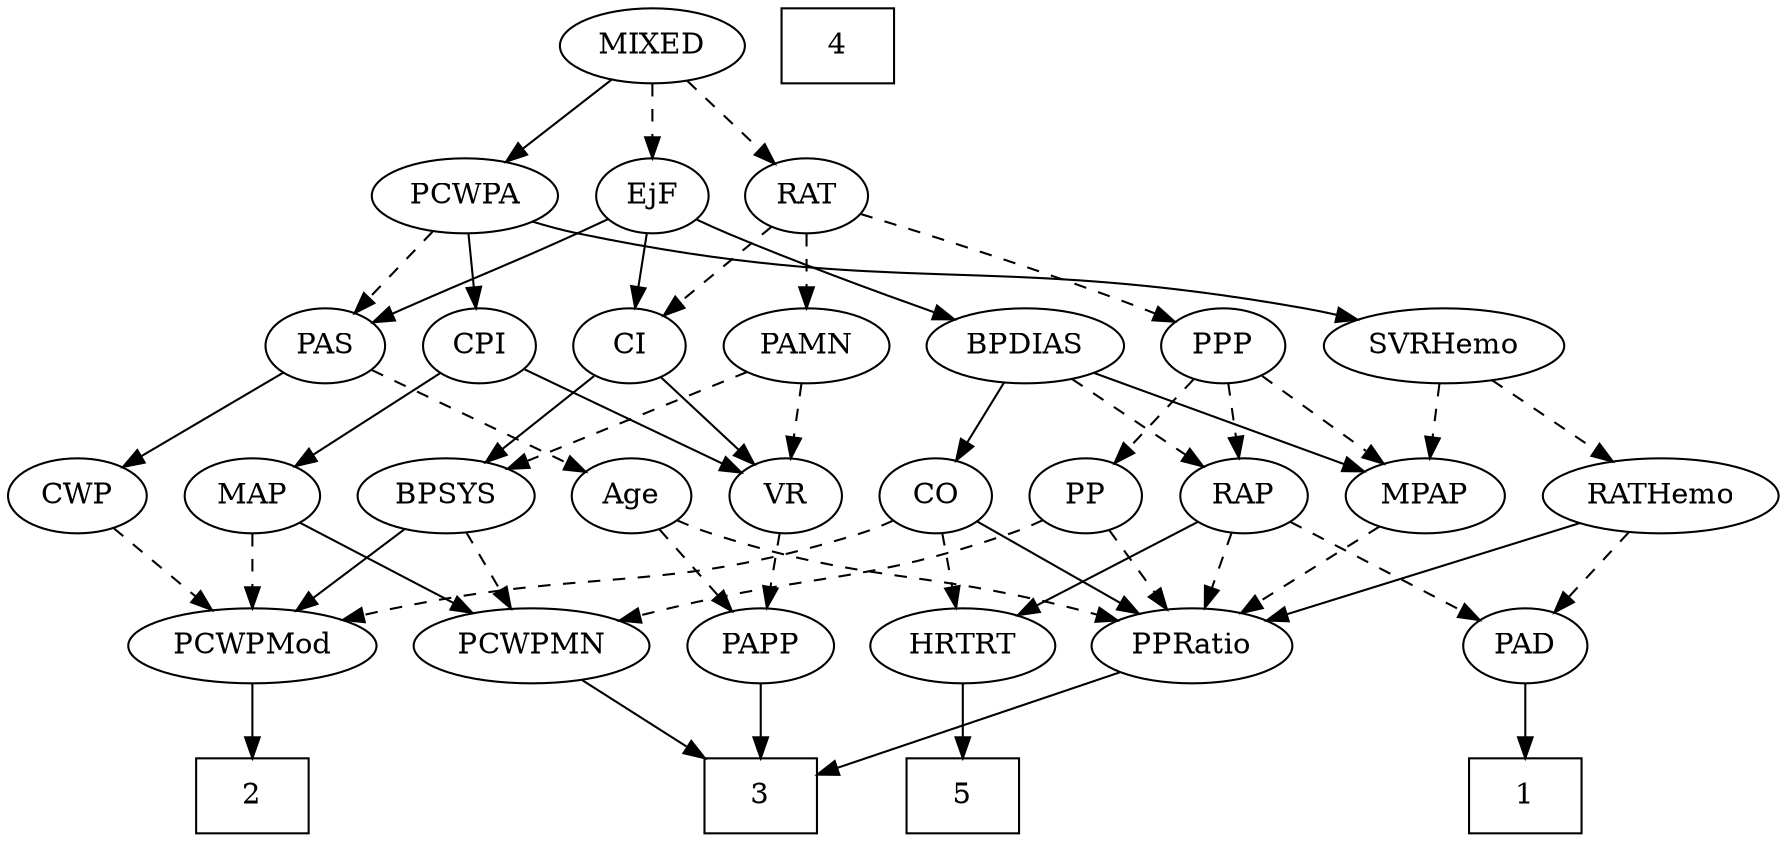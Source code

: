 strict digraph {
	graph [bb="0,0,800.95,396"];
	node [label="\N"];
	1	[height=0.5,
		pos="49.948,18",
		shape=box,
		width=0.75];
	2	[height=0.5,
		pos="462.95,18",
		shape=box,
		width=0.75];
	3	[height=0.5,
		pos="601.95,18",
		shape=box,
		width=0.75];
	4	[height=0.5,
		pos="646.95,378",
		shape=box,
		width=0.75];
	5	[height=0.5,
		pos="178.95,18",
		shape=box,
		width=0.75];
	RAP	[height=0.5,
		pos="27.948,162",
		width=0.77632];
	PAD	[height=0.5,
		pos="49.948,90",
		width=0.79437];
	RAP -> PAD	[pos="e,44.671,107.79 33.273,144.05 35.786,136.06 38.844,126.33 41.651,117.4",
		style=dashed];
	HRTRT	[height=0.5,
		pos="178.95,90",
		width=1.1013];
	RAP -> HRTRT	[pos="e,152.12,103.44 49.904,150.82 74.229,139.55 113.83,121.19 142.76,107.78",
		style=solid];
	PPRatio	[height=0.5,
		pos="296.95,90",
		width=1.1013];
	RAP -> PPRatio	[pos="e,262.94,99.551 49.547,150.14 54.525,147.9 59.855,145.71 64.948,144 135.28,120.38 155.7,124.88 227.95,108 236.06,106.1 244.7,104.03 \
253.01,101.99",
		style=dashed];
	PAS	[height=0.5,
		pos="489.95,234",
		width=0.75];
	CWP	[height=0.5,
		pos="452.95,162",
		width=0.84854];
	PAS -> CWP	[pos="e,461.74,179.63 481.37,216.76 476.95,208.4 471.46,198.02 466.48,188.61",
		style=solid];
	Age	[height=0.5,
		pos="528.95,162",
		width=0.75];
	PAS -> Age	[pos="e,519.95,179.15 498.99,216.76 503.77,208.19 509.73,197.49 515.07,187.9",
		style=dashed];
	PAD -> 1	[pos="e,49.948,36.104 49.948,71.697 49.948,63.983 49.948,54.712 49.948,46.112",
		style=solid];
	PAMN	[height=0.5,
		pos="642.95,234",
		width=1.011];
	BPSYS	[height=0.5,
		pos="611.95,162",
		width=1.0471];
	PAMN -> BPSYS	[pos="e,619.38,179.79 635.44,216.05 631.86,207.97 627.5,198.12 623.51,189.11",
		style=dashed];
	VR	[height=0.5,
		pos="773.95,162",
		width=0.75];
	PAMN -> VR	[pos="e,753.42,173.97 666.67,220.32 688.54,208.64 721.08,191.25 744.58,178.69",
		style=dashed];
	PCWPMod	[height=0.5,
		pos="462.95,90",
		width=1.4443];
	CWP -> PCWPMod	[pos="e,460.48,108.28 455.37,144.05 456.47,136.35 457.8,127.03 459.04,118.36",
		style=dashed];
	PCWPMod -> 2	[pos="e,462.95,36.104 462.95,71.697 462.95,63.983 462.95,54.712 462.95,46.112",
		style=solid];
	PCWPA	[height=0.5,
		pos="648.95,306",
		width=1.1555];
	PCWPA -> PAS	[pos="e,511.21,245.19 620,292.86 594.99,282.29 557.95,266.45 525.95,252 524.15,251.19 522.31,250.35 520.45,249.49",
		style=dashed];
	SVRHemo	[height=0.5,
		pos="394.95,234",
		width=1.3902];
	PCWPA -> SVRHemo	[pos="e,432.35,245.99 617.51,294.1 611.07,291.99 604.31,289.85 597.95,288 534.61,269.56 517.65,269.14 453.95,252 450.12,250.97 446.16,\
249.88 442.18,248.77",
		style=solid];
	CPI	[height=0.5,
		pos="723.95,234",
		width=0.75];
	PCWPA -> CPI	[pos="e,708.88,249.07 665.59,289.46 676.11,279.65 689.84,266.83 701.34,256.1",
		style=solid];
	PCWPMN	[height=0.5,
		pos="601.95,90",
		width=1.3902];
	PCWPMN -> 3	[pos="e,601.95,36.104 601.95,71.697 601.95,63.983 601.95,54.712 601.95,46.112",
		style=solid];
	CO	[height=0.5,
		pos="216.95,162",
		width=0.75];
	CO -> PCWPMod	[pos="e,418.77,99.541 237.98,150.23 242.82,147.99 248,145.77 252.95,144 304.72,125.44 365.89,110.79 408.82,101.63",
		style=dashed];
	CO -> HRTRT	[pos="e,187.98,107.63 208.13,144.76 203.6,136.4 197.96,126.02 192.85,116.61",
		style=dashed];
	CO -> PPRatio	[pos="e,279.51,106.26 232.75,147.17 243.91,137.4 259.1,124.11 271.9,112.91",
		style=solid];
	CI	[height=0.5,
		pos="561.95,234",
		width=0.75];
	CI -> BPSYS	[pos="e,600.19,179.47 573.04,217.46 579.27,208.74 587.19,197.65 594.26,187.76",
		style=solid];
	CI -> VR	[pos="e,752.91,173.75 582.98,222.25 587.83,220.01 593.01,217.78 597.95,216 658.38,194.19 677.52,201.81 737.95,180 739.8,179.33 741.69,\
178.6 743.58,177.83",
		style=solid];
	RATHemo	[height=0.5,
		pos="122.95,162",
		width=1.3721];
	SVRHemo -> RATHemo	[pos="e,159.68,174.11 357.57,221.91 350.41,219.88 342.96,217.82 335.95,216 267.5,198.2 249.35,197.95 180.95,180 177.17,179.01 173.27,177.95 \
169.36,176.86",
		style=dashed];
	MPAP	[height=0.5,
		pos="296.95,162",
		width=0.97491];
	SVRHemo -> MPAP	[pos="e,316.64,177.07 373.2,217.46 359.06,207.36 340.47,194.09 325.2,183.18",
		style=dashed];
	MIXED	[height=0.5,
		pos="561.95,378",
		width=1.1193];
	MIXED -> PCWPA	[pos="e,630.11,322.16 580.83,361.81 592.91,352.09 608.77,339.32 622.15,328.56",
		style=solid];
	RAT	[height=0.5,
		pos="561.95,306",
		width=0.75827];
	MIXED -> RAT	[pos="e,561.95,324.1 561.95,359.7 561.95,351.98 561.95,342.71 561.95,334.11",
		style=dashed];
	EjF	[height=0.5,
		pos="489.95,306",
		width=0.75];
	MIXED -> EjF	[pos="e,504.9,321.54 545.97,361.46 536,351.78 523.04,339.17 512.09,328.53",
		style=dashed];
	BPSYS -> PCWPMod	[pos="e,492.44,104.85 585.99,148.81 562.75,137.89 528.34,121.72 501.82,109.26",
		style=solid];
	BPSYS -> PCWPMN	[pos="e,604.39,108.1 609.48,143.7 608.37,135.98 607.05,126.71 605.82,118.11",
		style=dashed];
	BPDIAS	[height=0.5,
		pos="212.95,234",
		width=1.1735];
	BPDIAS -> RAP	[pos="e,49.723,173.39 180.6,222.32 150.41,212.14 104.24,196.03 64.948,180 63.082,179.24 61.173,178.44 59.254,177.61",
		style=dashed];
	BPDIAS -> CO	[pos="e,215.97,180.1 213.94,215.7 214.38,207.98 214.91,198.71 215.4,190.11",
		style=solid];
	BPDIAS -> MPAP	[pos="e,279.22,177.77 231.59,217.46 243.25,207.75 258.42,195.1 271.22,184.44",
		style=solid];
	HRTRT -> 5	[pos="e,178.95,36.104 178.95,71.697 178.95,63.983 178.95,54.712 178.95,46.112",
		style=solid];
	RATHemo -> PAD	[pos="e,65.295,105.72 106.02,144.76 96.12,135.27 83.498,123.17 72.737,112.85",
		style=dashed];
	RATHemo -> PPRatio	[pos="e,268.12,102.6 154.86,148.16 184.08,136.41 227.37,118.99 258.48,106.47",
		style=solid];
	MAP	[height=0.5,
		pos="697.95,162",
		width=0.84854];
	MAP -> PCWPMod	[pos="e,505.17,100.52 674.66,150.19 669.54,147.99 664.1,145.81 658.95,144 610.96,127.16 554.81,112.46 514.94,102.85",
		style=dashed];
	MAP -> PCWPMN	[pos="e,623.07,106.41 679.44,147.5 665.83,137.58 647.06,123.89 631.4,112.48",
		style=solid];
	MPAP -> PPRatio	[pos="e,296.95,108.1 296.95,143.7 296.95,135.98 296.95,126.71 296.95,118.11",
		style=dashed];
	CPI -> MAP	[pos="e,704.25,179.96 717.79,216.41 714.79,208.34 711.11,198.43 707.74,189.35",
		style=solid];
	CPI -> VR	[pos="e,762.88,178.49 735.04,217.46 741.45,208.49 749.65,197.02 756.86,186.92",
		style=solid];
	PP	[height=0.5,
		pos="376.95,162",
		width=0.75];
	PP -> PCWPMN	[pos="e,560.76,100.43 398.01,150.33 402.85,148.08 408.03,145.84 412.95,144 458.67,126.93 512.38,112.38 550.83,102.86",
		style=dashed];
	PP -> PPRatio	[pos="e,314.39,106.26 361.14,147.17 349.98,137.4 334.79,124.11 321.99,112.91",
		style=dashed];
	PPP	[height=0.5,
		pos="299.95,234",
		width=0.75];
	PPP -> RAP	[pos="e,49.107,173.83 279.38,222.16 274.43,219.87 269.08,217.65 263.95,216 178.35,188.57 150.68,206.98 64.948,180 62.811,179.33 60.636,\
178.56 58.466,177.73",
		style=dashed];
	PPP -> MPAP	[pos="e,297.68,180.1 299.21,215.7 298.88,207.98 298.48,198.71 298.11,190.11",
		style=dashed];
	PPP -> PP	[pos="e,361.65,176.91 315.53,218.83 326.56,208.81 341.54,195.19 353.94,183.92",
		style=dashed];
	PAPP	[height=0.5,
		pos="701.95,90",
		width=0.88464];
	PAPP -> 3	[pos="e,626.49,36.18 682.67,75.503 669.16,66.05 650.78,53.181 634.96,42.111",
		style=solid];
	VR -> PAPP	[pos="e,717.24,105.87 759.38,146.83 749.43,137.16 736.05,124.15 724.7,113.12",
		style=dashed];
	RAT -> PAMN	[pos="e,625.58,250.01 577.95,291.17 589.33,281.34 604.84,267.93 617.85,256.69",
		style=dashed];
	RAT -> CI	[pos="e,561.95,252.1 561.95,287.7 561.95,279.98 561.95,270.71 561.95,262.11",
		style=dashed];
	RAT -> PPP	[pos="e,320.52,245.81 540.99,294.01 536.15,291.78 530.94,289.62 525.95,288 444.21,261.44 417.69,278.56 335.95,252 334.02,251.38 332.07,\
250.67 330.12,249.91",
		style=dashed];
	PPRatio -> 3	[pos="e,574.87,25.214 331.64,81.038 389.52,67.753 505.31,41.179 564.79,27.527",
		style=solid];
	Age -> PAPP	[pos="e,676.85,101.57 550.14,150.64 554.97,148.37 560.11,146.05 564.95,144 606.92,126.26 618.56,124.73 660.95,108 663.04,107.17 665.2,\
106.31 667.37,105.44",
		style=dashed];
	Age -> PPRatio	[pos="e,332.23,98.552 507.89,150.3 503.05,148.05 497.88,145.81 492.95,144 442.32,125.37 382.18,110.07 342,100.78",
		style=dashed];
	EjF -> PAS	[pos="e,489.95,252.1 489.95,287.7 489.95,279.98 489.95,270.71 489.95,262.11",
		style=solid];
	EjF -> CI	[pos="e,547.15,249.38 504.52,290.83 514.7,280.94 528.47,267.55 539.98,256.36",
		style=solid];
	EjF -> BPDIAS	[pos="e,244.64,246.06 464.33,299.79 422.23,291.05 335.87,272.38 263.95,252 260.8,251.11 257.57,250.15 254.32,249.14",
		style=solid];
}
